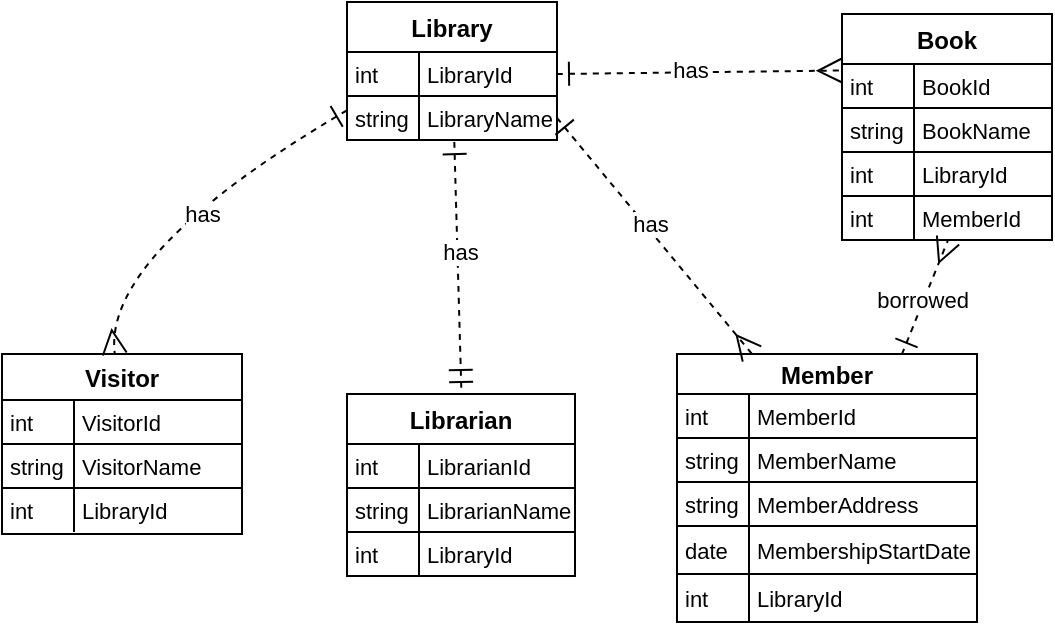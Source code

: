 <mxfile version="21.6.6" type="device">
  <diagram name="Page-1" id="TPL4jH_1mDcIEJ25gqRj">
    <mxGraphModel dx="548" dy="777" grid="1" gridSize="10" guides="1" tooltips="1" connect="1" arrows="1" fold="1" page="1" pageScale="1" pageWidth="827" pageHeight="1169" math="0" shadow="0">
      <root>
        <mxCell id="0" />
        <mxCell id="1" parent="0" />
        <mxCell id="3" value="Library" style="shape=table;startSize=25;container=1;collapsible=0;childLayout=tableLayout;fixedRows=1;rowLines=1;fontStyle=1;align=center;resizeLast=1;" parent="1" vertex="1">
          <mxGeometry x="262.5" y="24" width="105" height="69" as="geometry" />
        </mxCell>
        <mxCell id="4" style="shape=tableRow;horizontal=0;startSize=0;swimlaneHead=0;swimlaneBody=0;fillColor=none;collapsible=0;dropTarget=0;points=[[0,0.5],[1,0.5]];portConstraint=eastwest;top=0;left=0;right=0;bottom=0;" parent="3" vertex="1">
          <mxGeometry y="25" width="105" height="22" as="geometry" />
        </mxCell>
        <mxCell id="5" value="int" style="shape=partialRectangle;connectable=0;fillColor=none;top=0;left=0;bottom=0;right=0;align=left;spacingLeft=2;overflow=hidden;fontSize=11;" parent="4" vertex="1">
          <mxGeometry width="36" height="22" as="geometry">
            <mxRectangle width="36" height="22" as="alternateBounds" />
          </mxGeometry>
        </mxCell>
        <mxCell id="6" value="LibraryId" style="shape=partialRectangle;connectable=0;fillColor=none;top=0;left=0;bottom=0;right=0;align=left;spacingLeft=2;overflow=hidden;fontSize=11;" parent="4" vertex="1">
          <mxGeometry x="36" width="69" height="22" as="geometry">
            <mxRectangle width="69" height="22" as="alternateBounds" />
          </mxGeometry>
        </mxCell>
        <mxCell id="7" style="shape=tableRow;horizontal=0;startSize=0;swimlaneHead=0;swimlaneBody=0;fillColor=none;collapsible=0;dropTarget=0;points=[[0,0.5],[1,0.5]];portConstraint=eastwest;top=0;left=0;right=0;bottom=0;" parent="3" vertex="1">
          <mxGeometry y="47" width="105" height="22" as="geometry" />
        </mxCell>
        <mxCell id="8" value="string" style="shape=partialRectangle;connectable=0;fillColor=none;top=0;left=0;bottom=0;right=0;align=left;spacingLeft=2;overflow=hidden;fontSize=11;" parent="7" vertex="1">
          <mxGeometry width="36" height="22" as="geometry">
            <mxRectangle width="36" height="22" as="alternateBounds" />
          </mxGeometry>
        </mxCell>
        <mxCell id="9" value="LibraryName" style="shape=partialRectangle;connectable=0;fillColor=none;top=0;left=0;bottom=0;right=0;align=left;spacingLeft=2;overflow=hidden;fontSize=11;" parent="7" vertex="1">
          <mxGeometry x="36" width="69" height="22" as="geometry">
            <mxRectangle width="69" height="22" as="alternateBounds" />
          </mxGeometry>
        </mxCell>
        <mxCell id="10" value="Visitor" style="shape=table;startSize=23;container=1;collapsible=0;childLayout=tableLayout;fixedRows=1;rowLines=1;fontStyle=1;align=center;resizeLast=1;" parent="1" vertex="1">
          <mxGeometry x="90" y="200" width="120" height="90" as="geometry" />
        </mxCell>
        <mxCell id="11" style="shape=tableRow;horizontal=0;startSize=0;swimlaneHead=0;swimlaneBody=0;fillColor=none;collapsible=0;dropTarget=0;points=[[0,0.5],[1,0.5]];portConstraint=eastwest;top=0;left=0;right=0;bottom=0;" parent="10" vertex="1">
          <mxGeometry y="23" width="120" height="22" as="geometry" />
        </mxCell>
        <mxCell id="12" value="int" style="shape=partialRectangle;connectable=0;fillColor=none;top=0;left=0;bottom=0;right=0;align=left;spacingLeft=2;overflow=hidden;fontSize=11;" parent="11" vertex="1">
          <mxGeometry width="36" height="22" as="geometry">
            <mxRectangle width="36" height="22" as="alternateBounds" />
          </mxGeometry>
        </mxCell>
        <mxCell id="13" value="VisitorId" style="shape=partialRectangle;connectable=0;fillColor=none;top=0;left=0;bottom=0;right=0;align=left;spacingLeft=2;overflow=hidden;fontSize=11;" parent="11" vertex="1">
          <mxGeometry x="36" width="84" height="22" as="geometry">
            <mxRectangle width="84" height="22" as="alternateBounds" />
          </mxGeometry>
        </mxCell>
        <mxCell id="14" style="shape=tableRow;horizontal=0;startSize=0;swimlaneHead=0;swimlaneBody=0;fillColor=none;collapsible=0;dropTarget=0;points=[[0,0.5],[1,0.5]];portConstraint=eastwest;top=0;left=0;right=0;bottom=0;" parent="10" vertex="1">
          <mxGeometry y="45" width="120" height="22" as="geometry" />
        </mxCell>
        <mxCell id="15" value="string" style="shape=partialRectangle;connectable=0;fillColor=none;top=0;left=0;bottom=0;right=0;align=left;spacingLeft=2;overflow=hidden;fontSize=11;" parent="14" vertex="1">
          <mxGeometry width="36" height="22" as="geometry">
            <mxRectangle width="36" height="22" as="alternateBounds" />
          </mxGeometry>
        </mxCell>
        <mxCell id="16" value="VisitorName" style="shape=partialRectangle;connectable=0;fillColor=none;top=0;left=0;bottom=0;right=0;align=left;spacingLeft=2;overflow=hidden;fontSize=11;" parent="14" vertex="1">
          <mxGeometry x="36" width="84" height="22" as="geometry">
            <mxRectangle width="84" height="22" as="alternateBounds" />
          </mxGeometry>
        </mxCell>
        <mxCell id="f_EnI607Fhyt4Cb3ruV6-72" style="shape=tableRow;horizontal=0;startSize=0;swimlaneHead=0;swimlaneBody=0;fillColor=none;collapsible=0;dropTarget=0;points=[[0,0.5],[1,0.5]];portConstraint=eastwest;top=0;left=0;right=0;bottom=0;" vertex="1" parent="10">
          <mxGeometry y="67" width="120" height="22" as="geometry" />
        </mxCell>
        <mxCell id="f_EnI607Fhyt4Cb3ruV6-73" value="int" style="shape=partialRectangle;connectable=0;fillColor=none;top=0;left=0;bottom=0;right=0;align=left;spacingLeft=2;overflow=hidden;fontSize=11;" vertex="1" parent="f_EnI607Fhyt4Cb3ruV6-72">
          <mxGeometry width="36" height="22" as="geometry">
            <mxRectangle width="36" height="22" as="alternateBounds" />
          </mxGeometry>
        </mxCell>
        <mxCell id="f_EnI607Fhyt4Cb3ruV6-74" value="LibraryId" style="shape=partialRectangle;connectable=0;fillColor=none;top=0;left=0;bottom=0;right=0;align=left;spacingLeft=2;overflow=hidden;fontSize=11;" vertex="1" parent="f_EnI607Fhyt4Cb3ruV6-72">
          <mxGeometry x="36" width="84" height="22" as="geometry">
            <mxRectangle width="84" height="22" as="alternateBounds" />
          </mxGeometry>
        </mxCell>
        <mxCell id="20" value="Member" style="shape=table;startSize=20;container=1;collapsible=0;childLayout=tableLayout;fixedRows=1;rowLines=1;fontStyle=1;align=center;resizeLast=1;" parent="1" vertex="1">
          <mxGeometry x="427.5" y="200" width="150" height="134" as="geometry" />
        </mxCell>
        <mxCell id="21" style="shape=tableRow;horizontal=0;startSize=0;swimlaneHead=0;swimlaneBody=0;fillColor=none;collapsible=0;dropTarget=0;points=[[0,0.5],[1,0.5]];portConstraint=eastwest;top=0;left=0;right=0;bottom=0;" parent="20" vertex="1">
          <mxGeometry y="20" width="150" height="22" as="geometry" />
        </mxCell>
        <mxCell id="22" value="int" style="shape=partialRectangle;connectable=0;fillColor=none;top=0;left=0;bottom=0;right=0;align=left;spacingLeft=2;overflow=hidden;fontSize=11;" parent="21" vertex="1">
          <mxGeometry width="36" height="22" as="geometry">
            <mxRectangle width="36" height="22" as="alternateBounds" />
          </mxGeometry>
        </mxCell>
        <mxCell id="23" value="MemberId" style="shape=partialRectangle;connectable=0;fillColor=none;top=0;left=0;bottom=0;right=0;align=left;spacingLeft=2;overflow=hidden;fontSize=11;" parent="21" vertex="1">
          <mxGeometry x="36" width="114" height="22" as="geometry">
            <mxRectangle width="114" height="22" as="alternateBounds" />
          </mxGeometry>
        </mxCell>
        <mxCell id="24" style="shape=tableRow;horizontal=0;startSize=0;swimlaneHead=0;swimlaneBody=0;fillColor=none;collapsible=0;dropTarget=0;points=[[0,0.5],[1,0.5]];portConstraint=eastwest;top=0;left=0;right=0;bottom=0;" parent="20" vertex="1">
          <mxGeometry y="42" width="150" height="22" as="geometry" />
        </mxCell>
        <mxCell id="25" value="string" style="shape=partialRectangle;connectable=0;fillColor=none;top=0;left=0;bottom=0;right=0;align=left;spacingLeft=2;overflow=hidden;fontSize=11;" parent="24" vertex="1">
          <mxGeometry width="36" height="22" as="geometry">
            <mxRectangle width="36" height="22" as="alternateBounds" />
          </mxGeometry>
        </mxCell>
        <mxCell id="26" value="MemberName" style="shape=partialRectangle;connectable=0;fillColor=none;top=0;left=0;bottom=0;right=0;align=left;spacingLeft=2;overflow=hidden;fontSize=11;" parent="24" vertex="1">
          <mxGeometry x="36" width="114" height="22" as="geometry">
            <mxRectangle width="114" height="22" as="alternateBounds" />
          </mxGeometry>
        </mxCell>
        <mxCell id="27" style="shape=tableRow;horizontal=0;startSize=0;swimlaneHead=0;swimlaneBody=0;fillColor=none;collapsible=0;dropTarget=0;points=[[0,0.5],[1,0.5]];portConstraint=eastwest;top=0;left=0;right=0;bottom=0;" parent="20" vertex="1">
          <mxGeometry y="64" width="150" height="22" as="geometry" />
        </mxCell>
        <mxCell id="28" value="string" style="shape=partialRectangle;connectable=0;fillColor=none;top=0;left=0;bottom=0;right=0;align=left;spacingLeft=2;overflow=hidden;fontSize=11;" parent="27" vertex="1">
          <mxGeometry width="36" height="22" as="geometry">
            <mxRectangle width="36" height="22" as="alternateBounds" />
          </mxGeometry>
        </mxCell>
        <mxCell id="29" value="MemberAddress" style="shape=partialRectangle;connectable=0;fillColor=none;top=0;left=0;bottom=0;right=0;align=left;spacingLeft=2;overflow=hidden;fontSize=11;" parent="27" vertex="1">
          <mxGeometry x="36" width="114" height="22" as="geometry">
            <mxRectangle width="114" height="22" as="alternateBounds" />
          </mxGeometry>
        </mxCell>
        <mxCell id="30" style="shape=tableRow;horizontal=0;startSize=0;swimlaneHead=0;swimlaneBody=0;fillColor=none;collapsible=0;dropTarget=0;points=[[0,0.5],[1,0.5]];portConstraint=eastwest;top=0;left=0;right=0;bottom=0;" parent="20" vertex="1">
          <mxGeometry y="86" width="150" height="24" as="geometry" />
        </mxCell>
        <mxCell id="31" value="date" style="shape=partialRectangle;connectable=0;fillColor=none;top=0;left=0;bottom=0;right=0;align=left;spacingLeft=2;overflow=hidden;fontSize=11;" parent="30" vertex="1">
          <mxGeometry width="36" height="24" as="geometry">
            <mxRectangle width="36" height="24" as="alternateBounds" />
          </mxGeometry>
        </mxCell>
        <mxCell id="32" value="MembershipStartDate" style="shape=partialRectangle;connectable=0;fillColor=none;top=0;left=0;bottom=0;right=0;align=left;spacingLeft=2;overflow=hidden;fontSize=11;" parent="30" vertex="1">
          <mxGeometry x="36" width="114" height="24" as="geometry">
            <mxRectangle width="114" height="24" as="alternateBounds" />
          </mxGeometry>
        </mxCell>
        <mxCell id="f_EnI607Fhyt4Cb3ruV6-69" style="shape=tableRow;horizontal=0;startSize=0;swimlaneHead=0;swimlaneBody=0;fillColor=none;collapsible=0;dropTarget=0;points=[[0,0.5],[1,0.5]];portConstraint=eastwest;top=0;left=0;right=0;bottom=0;" vertex="1" parent="20">
          <mxGeometry y="110" width="150" height="24" as="geometry" />
        </mxCell>
        <mxCell id="f_EnI607Fhyt4Cb3ruV6-70" value="int" style="shape=partialRectangle;connectable=0;fillColor=none;top=0;left=0;bottom=0;right=0;align=left;spacingLeft=2;overflow=hidden;fontSize=11;" vertex="1" parent="f_EnI607Fhyt4Cb3ruV6-69">
          <mxGeometry width="36" height="24" as="geometry">
            <mxRectangle width="36" height="24" as="alternateBounds" />
          </mxGeometry>
        </mxCell>
        <mxCell id="f_EnI607Fhyt4Cb3ruV6-71" value="LibraryId" style="shape=partialRectangle;connectable=0;fillColor=none;top=0;left=0;bottom=0;right=0;align=left;spacingLeft=2;overflow=hidden;fontSize=11;" vertex="1" parent="f_EnI607Fhyt4Cb3ruV6-69">
          <mxGeometry x="36" width="114" height="24" as="geometry">
            <mxRectangle width="114" height="24" as="alternateBounds" />
          </mxGeometry>
        </mxCell>
        <mxCell id="36" value="Librarian" style="shape=table;startSize=25;container=1;collapsible=0;childLayout=tableLayout;fixedRows=1;rowLines=1;fontStyle=1;align=center;resizeLast=1;" parent="1" vertex="1">
          <mxGeometry x="262.5" y="220" width="114" height="91" as="geometry" />
        </mxCell>
        <mxCell id="37" style="shape=tableRow;horizontal=0;startSize=0;swimlaneHead=0;swimlaneBody=0;fillColor=none;collapsible=0;dropTarget=0;points=[[0,0.5],[1,0.5]];portConstraint=eastwest;top=0;left=0;right=0;bottom=0;" parent="36" vertex="1">
          <mxGeometry y="25" width="114" height="22" as="geometry" />
        </mxCell>
        <mxCell id="38" value="int" style="shape=partialRectangle;connectable=0;fillColor=none;top=0;left=0;bottom=0;right=0;align=left;spacingLeft=2;overflow=hidden;fontSize=11;" parent="37" vertex="1">
          <mxGeometry width="36" height="22" as="geometry">
            <mxRectangle width="36" height="22" as="alternateBounds" />
          </mxGeometry>
        </mxCell>
        <mxCell id="39" value="LibrarianId" style="shape=partialRectangle;connectable=0;fillColor=none;top=0;left=0;bottom=0;right=0;align=left;spacingLeft=2;overflow=hidden;fontSize=11;" parent="37" vertex="1">
          <mxGeometry x="36" width="78" height="22" as="geometry">
            <mxRectangle width="78" height="22" as="alternateBounds" />
          </mxGeometry>
        </mxCell>
        <mxCell id="40" style="shape=tableRow;horizontal=0;startSize=0;swimlaneHead=0;swimlaneBody=0;fillColor=none;collapsible=0;dropTarget=0;points=[[0,0.5],[1,0.5]];portConstraint=eastwest;top=0;left=0;right=0;bottom=0;" parent="36" vertex="1">
          <mxGeometry y="47" width="114" height="22" as="geometry" />
        </mxCell>
        <mxCell id="41" value="string" style="shape=partialRectangle;connectable=0;fillColor=none;top=0;left=0;bottom=0;right=0;align=left;spacingLeft=2;overflow=hidden;fontSize=11;" parent="40" vertex="1">
          <mxGeometry width="36" height="22" as="geometry">
            <mxRectangle width="36" height="22" as="alternateBounds" />
          </mxGeometry>
        </mxCell>
        <mxCell id="42" value="LibrarianName" style="shape=partialRectangle;connectable=0;fillColor=none;top=0;left=0;bottom=0;right=0;align=left;spacingLeft=2;overflow=hidden;fontSize=11;" parent="40" vertex="1">
          <mxGeometry x="36" width="78" height="22" as="geometry">
            <mxRectangle width="78" height="22" as="alternateBounds" />
          </mxGeometry>
        </mxCell>
        <mxCell id="f_EnI607Fhyt4Cb3ruV6-66" style="shape=tableRow;horizontal=0;startSize=0;swimlaneHead=0;swimlaneBody=0;fillColor=none;collapsible=0;dropTarget=0;points=[[0,0.5],[1,0.5]];portConstraint=eastwest;top=0;left=0;right=0;bottom=0;" vertex="1" parent="36">
          <mxGeometry y="69" width="114" height="22" as="geometry" />
        </mxCell>
        <mxCell id="f_EnI607Fhyt4Cb3ruV6-67" value="int" style="shape=partialRectangle;connectable=0;fillColor=none;top=0;left=0;bottom=0;right=0;align=left;spacingLeft=2;overflow=hidden;fontSize=11;" vertex="1" parent="f_EnI607Fhyt4Cb3ruV6-66">
          <mxGeometry width="36" height="22" as="geometry">
            <mxRectangle width="36" height="22" as="alternateBounds" />
          </mxGeometry>
        </mxCell>
        <mxCell id="f_EnI607Fhyt4Cb3ruV6-68" value="LibraryId" style="shape=partialRectangle;connectable=0;fillColor=none;top=0;left=0;bottom=0;right=0;align=left;spacingLeft=2;overflow=hidden;fontSize=11;" vertex="1" parent="f_EnI607Fhyt4Cb3ruV6-66">
          <mxGeometry x="36" width="78" height="22" as="geometry">
            <mxRectangle width="78" height="22" as="alternateBounds" />
          </mxGeometry>
        </mxCell>
        <mxCell id="43" value="" style="curved=1;dashed=1;startArrow=ERone;startSize=10;;endArrow=ERmany;endSize=10;;exitX=-0.004;exitY=0.787;entryX=0.47;entryY=0;startFill=0;" parent="1" source="3" target="10" edge="1">
          <mxGeometry relative="1" as="geometry">
            <Array as="points">
              <mxPoint x="140" y="150" />
            </Array>
          </mxGeometry>
        </mxCell>
        <mxCell id="f_EnI607Fhyt4Cb3ruV6-57" value="has" style="edgeLabel;html=1;align=center;verticalAlign=middle;resizable=0;points=[];" vertex="1" connectable="0" parent="43">
          <mxGeometry x="-0.071" y="8" relative="1" as="geometry">
            <mxPoint y="-1" as="offset" />
          </mxGeometry>
        </mxCell>
        <mxCell id="44" value="" style="curved=1;dashed=1;startArrow=ERone;startSize=10;;endArrow=ERmany;endSize=10;;exitX=1;exitY=0.5;strokeColor=default;startFill=0;exitDx=0;exitDy=0;entryX=0.25;entryY=0;entryDx=0;entryDy=0;" parent="1" source="7" target="20" edge="1">
          <mxGeometry relative="1" as="geometry">
            <Array as="points" />
            <mxPoint x="500" y="200" as="targetPoint" />
          </mxGeometry>
        </mxCell>
        <mxCell id="f_EnI607Fhyt4Cb3ruV6-55" value="has" style="edgeLabel;html=1;align=center;verticalAlign=middle;resizable=0;points=[];" vertex="1" connectable="0" parent="44">
          <mxGeometry x="-0.098" y="3" relative="1" as="geometry">
            <mxPoint y="1" as="offset" />
          </mxGeometry>
        </mxCell>
        <mxCell id="45" value="" style="curved=1;dashed=1;startArrow=ERone;startSize=10;;endArrow=ERmandOne;endSize=10;;exitX=0.511;exitY=1.047;entryX=0.502;entryY=0;startFill=0;endFill=0;exitDx=0;exitDy=0;exitPerimeter=0;" parent="1" source="7" target="36" edge="1">
          <mxGeometry relative="1" as="geometry">
            <Array as="points" />
          </mxGeometry>
        </mxCell>
        <mxCell id="f_EnI607Fhyt4Cb3ruV6-56" value="has" style="edgeLabel;html=1;align=center;verticalAlign=middle;resizable=0;points=[];" vertex="1" connectable="0" parent="45">
          <mxGeometry x="-0.134" y="1" relative="1" as="geometry">
            <mxPoint as="offset" />
          </mxGeometry>
        </mxCell>
        <mxCell id="f_EnI607Fhyt4Cb3ruV6-46" value="Book" style="shape=table;startSize=25;container=1;collapsible=0;childLayout=tableLayout;fixedRows=1;rowLines=1;fontStyle=1;align=center;resizeLast=1;" vertex="1" parent="1">
          <mxGeometry x="510" y="30" width="105" height="113" as="geometry" />
        </mxCell>
        <mxCell id="f_EnI607Fhyt4Cb3ruV6-47" style="shape=tableRow;horizontal=0;startSize=0;swimlaneHead=0;swimlaneBody=0;fillColor=none;collapsible=0;dropTarget=0;points=[[0,0.5],[1,0.5]];portConstraint=eastwest;top=0;left=0;right=0;bottom=0;" vertex="1" parent="f_EnI607Fhyt4Cb3ruV6-46">
          <mxGeometry y="25" width="105" height="22" as="geometry" />
        </mxCell>
        <mxCell id="f_EnI607Fhyt4Cb3ruV6-48" value="int" style="shape=partialRectangle;connectable=0;fillColor=none;top=0;left=0;bottom=0;right=0;align=left;spacingLeft=2;overflow=hidden;fontSize=11;" vertex="1" parent="f_EnI607Fhyt4Cb3ruV6-47">
          <mxGeometry width="36" height="22" as="geometry">
            <mxRectangle width="36" height="22" as="alternateBounds" />
          </mxGeometry>
        </mxCell>
        <mxCell id="f_EnI607Fhyt4Cb3ruV6-49" value="BookId" style="shape=partialRectangle;connectable=0;fillColor=none;top=0;left=0;bottom=0;right=0;align=left;spacingLeft=2;overflow=hidden;fontSize=11;" vertex="1" parent="f_EnI607Fhyt4Cb3ruV6-47">
          <mxGeometry x="36" width="69" height="22" as="geometry">
            <mxRectangle width="69" height="22" as="alternateBounds" />
          </mxGeometry>
        </mxCell>
        <mxCell id="f_EnI607Fhyt4Cb3ruV6-50" style="shape=tableRow;horizontal=0;startSize=0;swimlaneHead=0;swimlaneBody=0;fillColor=none;collapsible=0;dropTarget=0;points=[[0,0.5],[1,0.5]];portConstraint=eastwest;top=0;left=0;right=0;bottom=0;" vertex="1" parent="f_EnI607Fhyt4Cb3ruV6-46">
          <mxGeometry y="47" width="105" height="22" as="geometry" />
        </mxCell>
        <mxCell id="f_EnI607Fhyt4Cb3ruV6-51" value="string" style="shape=partialRectangle;connectable=0;fillColor=none;top=0;left=0;bottom=0;right=0;align=left;spacingLeft=2;overflow=hidden;fontSize=11;" vertex="1" parent="f_EnI607Fhyt4Cb3ruV6-50">
          <mxGeometry width="36" height="22" as="geometry">
            <mxRectangle width="36" height="22" as="alternateBounds" />
          </mxGeometry>
        </mxCell>
        <mxCell id="f_EnI607Fhyt4Cb3ruV6-52" value="BookName" style="shape=partialRectangle;connectable=0;fillColor=none;top=0;left=0;bottom=0;right=0;align=left;spacingLeft=2;overflow=hidden;fontSize=11;" vertex="1" parent="f_EnI607Fhyt4Cb3ruV6-50">
          <mxGeometry x="36" width="69" height="22" as="geometry">
            <mxRectangle width="69" height="22" as="alternateBounds" />
          </mxGeometry>
        </mxCell>
        <mxCell id="f_EnI607Fhyt4Cb3ruV6-75" style="shape=tableRow;horizontal=0;startSize=0;swimlaneHead=0;swimlaneBody=0;fillColor=none;collapsible=0;dropTarget=0;points=[[0,0.5],[1,0.5]];portConstraint=eastwest;top=0;left=0;right=0;bottom=0;" vertex="1" parent="f_EnI607Fhyt4Cb3ruV6-46">
          <mxGeometry y="69" width="105" height="22" as="geometry" />
        </mxCell>
        <mxCell id="f_EnI607Fhyt4Cb3ruV6-76" value="int" style="shape=partialRectangle;connectable=0;fillColor=none;top=0;left=0;bottom=0;right=0;align=left;spacingLeft=2;overflow=hidden;fontSize=11;" vertex="1" parent="f_EnI607Fhyt4Cb3ruV6-75">
          <mxGeometry width="36" height="22" as="geometry">
            <mxRectangle width="36" height="22" as="alternateBounds" />
          </mxGeometry>
        </mxCell>
        <mxCell id="f_EnI607Fhyt4Cb3ruV6-77" value="LibraryId" style="shape=partialRectangle;connectable=0;fillColor=none;top=0;left=0;bottom=0;right=0;align=left;spacingLeft=2;overflow=hidden;fontSize=11;" vertex="1" parent="f_EnI607Fhyt4Cb3ruV6-75">
          <mxGeometry x="36" width="69" height="22" as="geometry">
            <mxRectangle width="69" height="22" as="alternateBounds" />
          </mxGeometry>
        </mxCell>
        <mxCell id="f_EnI607Fhyt4Cb3ruV6-78" style="shape=tableRow;horizontal=0;startSize=0;swimlaneHead=0;swimlaneBody=0;fillColor=none;collapsible=0;dropTarget=0;points=[[0,0.5],[1,0.5]];portConstraint=eastwest;top=0;left=0;right=0;bottom=0;" vertex="1" parent="f_EnI607Fhyt4Cb3ruV6-46">
          <mxGeometry y="91" width="105" height="22" as="geometry" />
        </mxCell>
        <mxCell id="f_EnI607Fhyt4Cb3ruV6-79" value="int" style="shape=partialRectangle;connectable=0;fillColor=none;top=0;left=0;bottom=0;right=0;align=left;spacingLeft=2;overflow=hidden;fontSize=11;" vertex="1" parent="f_EnI607Fhyt4Cb3ruV6-78">
          <mxGeometry width="36" height="22" as="geometry">
            <mxRectangle width="36" height="22" as="alternateBounds" />
          </mxGeometry>
        </mxCell>
        <mxCell id="f_EnI607Fhyt4Cb3ruV6-80" value="MemberId" style="shape=partialRectangle;connectable=0;fillColor=none;top=0;left=0;bottom=0;right=0;align=left;spacingLeft=2;overflow=hidden;fontSize=11;" vertex="1" parent="f_EnI607Fhyt4Cb3ruV6-78">
          <mxGeometry x="36" width="69" height="22" as="geometry">
            <mxRectangle width="69" height="22" as="alternateBounds" />
          </mxGeometry>
        </mxCell>
        <mxCell id="f_EnI607Fhyt4Cb3ruV6-54" value="" style="curved=1;dashed=1;startArrow=ERone;startSize=10;;endArrow=ERmany;endSize=10;;exitX=1;exitY=0.5;entryX=0;entryY=0.25;strokeColor=default;startFill=0;exitDx=0;exitDy=0;entryDx=0;entryDy=0;" edge="1" parent="1" source="4" target="f_EnI607Fhyt4Cb3ruV6-46">
          <mxGeometry relative="1" as="geometry">
            <Array as="points" />
            <mxPoint x="378" y="92" as="sourcePoint" />
            <mxPoint x="511" y="210" as="targetPoint" />
          </mxGeometry>
        </mxCell>
        <mxCell id="f_EnI607Fhyt4Cb3ruV6-58" value="has" style="edgeLabel;html=1;align=center;verticalAlign=middle;resizable=0;points=[];" vertex="1" connectable="0" parent="f_EnI607Fhyt4Cb3ruV6-54">
          <mxGeometry x="-0.065" y="1" relative="1" as="geometry">
            <mxPoint as="offset" />
          </mxGeometry>
        </mxCell>
        <mxCell id="f_EnI607Fhyt4Cb3ruV6-59" value="" style="curved=1;dashed=1;startArrow=ERone;startSize=10;;endArrow=ERmany;endSize=10;;exitX=0.75;exitY=0;entryX=0.505;entryY=1;strokeColor=default;startFill=0;exitDx=0;exitDy=0;entryDx=0;entryDy=0;entryPerimeter=0;" edge="1" parent="1" source="20" target="f_EnI607Fhyt4Cb3ruV6-78">
          <mxGeometry relative="1" as="geometry">
            <Array as="points" />
            <mxPoint x="378" y="70" as="sourcePoint" />
            <mxPoint x="520" y="57" as="targetPoint" />
          </mxGeometry>
        </mxCell>
        <mxCell id="f_EnI607Fhyt4Cb3ruV6-60" value="borrowed" style="edgeLabel;html=1;align=center;verticalAlign=middle;resizable=0;points=[];" vertex="1" connectable="0" parent="f_EnI607Fhyt4Cb3ruV6-59">
          <mxGeometry x="-0.065" y="1" relative="1" as="geometry">
            <mxPoint as="offset" />
          </mxGeometry>
        </mxCell>
      </root>
    </mxGraphModel>
  </diagram>
</mxfile>

